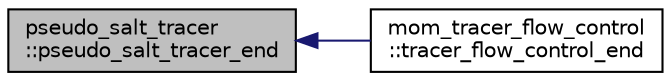 digraph "pseudo_salt_tracer::pseudo_salt_tracer_end"
{
 // INTERACTIVE_SVG=YES
  edge [fontname="Helvetica",fontsize="10",labelfontname="Helvetica",labelfontsize="10"];
  node [fontname="Helvetica",fontsize="10",shape=record];
  rankdir="LR";
  Node23 [label="pseudo_salt_tracer\l::pseudo_salt_tracer_end",height=0.2,width=0.4,color="black", fillcolor="grey75", style="filled", fontcolor="black"];
  Node23 -> Node24 [dir="back",color="midnightblue",fontsize="10",style="solid",fontname="Helvetica"];
  Node24 [label="mom_tracer_flow_control\l::tracer_flow_control_end",height=0.2,width=0.4,color="black", fillcolor="white", style="filled",URL="$namespacemom__tracer__flow__control.html#a3c5edb854704860d08de4d68d815d920"];
}

